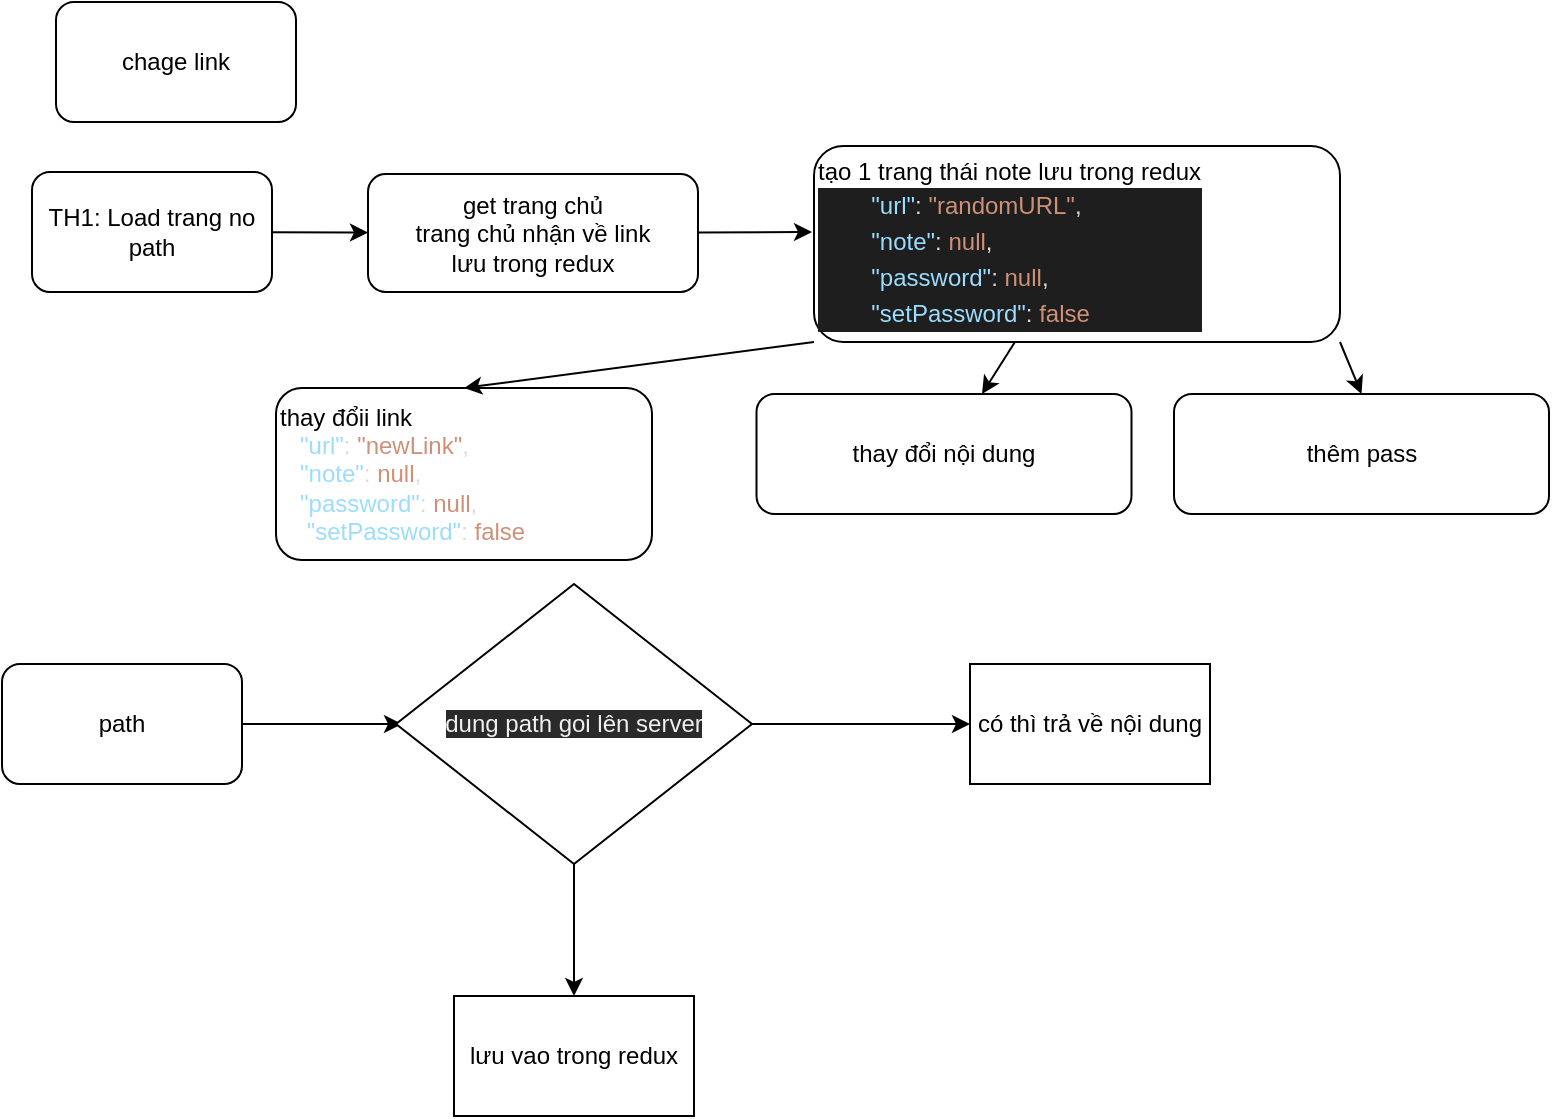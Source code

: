 <mxfile>
    <diagram id="P3JAaZjUcmT-iTAm8GYp" name="Page-1">
        <mxGraphModel dx="1082" dy="478" grid="0" gridSize="10" guides="1" tooltips="1" connect="1" arrows="1" fold="1" page="1" pageScale="1" pageWidth="850" pageHeight="1100" math="0" shadow="0">
            <root>
                <mxCell id="0"/>
                <mxCell id="1" parent="0"/>
                <mxCell id="2" value="chage link" style="rounded=1;whiteSpace=wrap;html=1;" vertex="1" parent="1">
                    <mxGeometry x="34" y="69" width="120" height="60" as="geometry"/>
                </mxCell>
                <mxCell id="6" style="edgeStyle=none;html=1;" edge="1" parent="1" source="3" target="5">
                    <mxGeometry relative="1" as="geometry"/>
                </mxCell>
                <mxCell id="3" value="TH1: Load trang no path" style="whiteSpace=wrap;html=1;rounded=1;" vertex="1" parent="1">
                    <mxGeometry x="22" y="154" width="120" height="60" as="geometry"/>
                </mxCell>
                <mxCell id="8" value="" style="edgeStyle=none;html=1;" edge="1" parent="1" source="5">
                    <mxGeometry relative="1" as="geometry">
                        <mxPoint x="412" y="184" as="targetPoint"/>
                        <Array as="points"/>
                    </mxGeometry>
                </mxCell>
                <mxCell id="5" value="get trang chủ&lt;br&gt;trang chủ nhận về link&lt;br&gt;lưu trong redux&lt;br&gt;" style="whiteSpace=wrap;html=1;rounded=1;" vertex="1" parent="1">
                    <mxGeometry x="190" y="155" width="165" height="59" as="geometry"/>
                </mxCell>
                <mxCell id="7" value="thay đổi nội dung" style="whiteSpace=wrap;html=1;rounded=1;" vertex="1" parent="1">
                    <mxGeometry x="384.25" y="265" width="187.5" height="60" as="geometry"/>
                </mxCell>
                <mxCell id="10" value="thay đổii link&lt;br&gt;&lt;div style=&quot;color: rgb(212 , 212 , 212)&quot;&gt;&amp;nbsp; &amp;nbsp;&lt;span style=&quot;color: rgb(156 , 220 , 254)&quot;&gt;&quot;url&quot;&lt;/span&gt;&lt;span style=&quot;color: rgb(220 , 220 , 220)&quot;&gt;:&lt;/span&gt;&amp;nbsp;&lt;span style=&quot;color: rgb(206 , 145 , 120)&quot;&gt;&quot;newLink&quot;&lt;/span&gt;&lt;span style=&quot;color: rgb(220 , 220 , 220)&quot;&gt;,&lt;/span&gt;&lt;/div&gt;&lt;div&gt;&lt;font color=&quot;#d4d4d4&quot;&gt;&amp;nbsp; &amp;nbsp;&lt;/font&gt;&lt;span style=&quot;color: rgb(156 , 220 , 254)&quot;&gt;&quot;note&quot;&lt;/span&gt;&lt;span style=&quot;color: rgb(220 , 220 , 220)&quot;&gt;:&lt;/span&gt;&lt;font color=&quot;#d4d4d4&quot;&gt;&amp;nbsp;&lt;/font&gt;&lt;font color=&quot;#ce9178&quot;&gt;null&lt;/font&gt;&lt;span style=&quot;color: rgb(220 , 220 , 220)&quot;&gt;,&lt;/span&gt;&lt;/div&gt;&lt;div style=&quot;color: rgb(212 , 212 , 212)&quot;&gt;&amp;nbsp;&amp;nbsp;&amp;nbsp;&lt;span style=&quot;color: rgb(156 , 220 , 254)&quot;&gt;&quot;password&quot;&lt;/span&gt;&lt;span style=&quot;color: rgb(220 , 220 , 220)&quot;&gt;:&lt;/span&gt;&amp;nbsp;&lt;span style=&quot;color: rgb(206 , 145 , 120)&quot;&gt;null&lt;/span&gt;&lt;span style=&quot;color: rgb(220 , 220 , 220)&quot;&gt;,&lt;/span&gt;&lt;/div&gt;&lt;div style=&quot;color: rgb(212 , 212 , 212)&quot;&gt;&amp;nbsp;&amp;nbsp;&amp;nbsp;&amp;nbsp;&lt;span style=&quot;color: rgb(156 , 220 , 254)&quot;&gt;&quot;setPassword&quot;&lt;/span&gt;&lt;span style=&quot;color: rgb(220 , 220 , 220)&quot;&gt;:&lt;/span&gt;&amp;nbsp;&lt;span style=&quot;color: rgb(206 , 145 , 120)&quot;&gt;false&lt;/span&gt;&lt;/div&gt;" style="rounded=1;whiteSpace=wrap;html=1;align=left;" vertex="1" parent="1">
                    <mxGeometry x="144" y="262" width="188" height="86" as="geometry"/>
                </mxCell>
                <mxCell id="13" style="edgeStyle=none;html=1;exitX=0;exitY=1;exitDx=0;exitDy=0;entryX=0.5;entryY=0;entryDx=0;entryDy=0;" edge="1" parent="1" source="11" target="10">
                    <mxGeometry relative="1" as="geometry"/>
                </mxCell>
                <mxCell id="14" style="edgeStyle=none;html=1;" edge="1" parent="1" source="11" target="7">
                    <mxGeometry relative="1" as="geometry"/>
                </mxCell>
                <mxCell id="16" style="edgeStyle=none;html=1;exitX=1;exitY=1;exitDx=0;exitDy=0;entryX=0.5;entryY=0;entryDx=0;entryDy=0;" edge="1" parent="1" source="11" target="15">
                    <mxGeometry relative="1" as="geometry"/>
                </mxCell>
                <mxCell id="11" value="tạo 1 trang thái note lưu trong redux&lt;br&gt;&lt;div style=&quot;background-color: rgb(30 , 30 , 30) ; line-height: 18px&quot;&gt;&lt;div style=&quot;color: rgb(212 , 212 , 212)&quot;&gt;&amp;nbsp; &amp;nbsp; &amp;nbsp; &amp;nbsp; &lt;span style=&quot;color: rgb(156 , 220 , 254)&quot;&gt;&quot;url&quot;&lt;/span&gt;&lt;span style=&quot;color: rgb(220 , 220 , 220)&quot;&gt;:&lt;/span&gt;&amp;nbsp;&lt;span style=&quot;color: rgb(206 , 145 , 120)&quot;&gt;&quot;randomURL&quot;&lt;/span&gt;&lt;span style=&quot;color: rgb(220 , 220 , 220)&quot;&gt;,&lt;/span&gt;&lt;/div&gt;&lt;div&gt;&lt;font color=&quot;#d4d4d4&quot;&gt;&amp;nbsp;&amp;nbsp;&amp;nbsp;&amp;nbsp;&amp;nbsp;&amp;nbsp;&amp;nbsp;&amp;nbsp;&lt;/font&gt;&lt;span style=&quot;color: rgb(156 , 220 , 254)&quot;&gt;&quot;note&quot;&lt;/span&gt;&lt;span style=&quot;color: rgb(220 , 220 , 220)&quot;&gt;:&lt;/span&gt;&lt;font color=&quot;#d4d4d4&quot;&gt;&amp;nbsp;&lt;/font&gt;&lt;font color=&quot;#ce9178&quot;&gt;null&lt;/font&gt;&lt;span style=&quot;color: rgb(220 , 220 , 220)&quot;&gt;,&lt;/span&gt;&lt;/div&gt;&lt;div style=&quot;color: rgb(212 , 212 , 212)&quot;&gt;&amp;nbsp;&amp;nbsp;&amp;nbsp;&amp;nbsp;&amp;nbsp;&amp;nbsp;&amp;nbsp;&amp;nbsp;&lt;span style=&quot;color: #9cdcfe&quot;&gt;&quot;password&quot;&lt;/span&gt;&lt;span style=&quot;color: #dcdcdc&quot;&gt;:&lt;/span&gt;&amp;nbsp;&lt;span style=&quot;color: #ce9178&quot;&gt;null&lt;/span&gt;&lt;span style=&quot;color: #dcdcdc&quot;&gt;,&lt;/span&gt;&lt;/div&gt;&lt;div style=&quot;color: rgb(212 , 212 , 212)&quot;&gt;&amp;nbsp;&amp;nbsp;&amp;nbsp;&amp;nbsp;&amp;nbsp;&amp;nbsp;&amp;nbsp;&amp;nbsp;&lt;span style=&quot;color: #9cdcfe&quot;&gt;&quot;setPassword&quot;&lt;/span&gt;&lt;span style=&quot;color: #dcdcdc&quot;&gt;:&lt;/span&gt;&amp;nbsp;&lt;span style=&quot;color: #ce9178&quot;&gt;false&lt;/span&gt;&lt;/div&gt;&lt;/div&gt;" style="whiteSpace=wrap;html=1;rounded=1;align=left;" vertex="1" parent="1">
                    <mxGeometry x="413" y="141" width="263" height="98" as="geometry"/>
                </mxCell>
                <mxCell id="15" value="thêm pass" style="whiteSpace=wrap;html=1;rounded=1;" vertex="1" parent="1">
                    <mxGeometry x="593" y="265" width="187.5" height="60" as="geometry"/>
                </mxCell>
                <mxCell id="19" value="" style="edgeStyle=none;html=1;" edge="1" parent="1" source="17">
                    <mxGeometry relative="1" as="geometry">
                        <mxPoint x="207" y="430" as="targetPoint"/>
                    </mxGeometry>
                </mxCell>
                <mxCell id="17" value="path" style="rounded=1;whiteSpace=wrap;html=1;" vertex="1" parent="1">
                    <mxGeometry x="7" y="400" width="120" height="60" as="geometry"/>
                </mxCell>
                <mxCell id="22" value="" style="edgeStyle=none;html=1;" edge="1" parent="1" source="20" target="21">
                    <mxGeometry relative="1" as="geometry"/>
                </mxCell>
                <mxCell id="24" value="" style="edgeStyle=none;html=1;" edge="1" parent="1" source="20" target="23">
                    <mxGeometry relative="1" as="geometry"/>
                </mxCell>
                <mxCell id="20" value="&#10;&#10;&lt;span style=&quot;color: rgb(240, 240, 240); font-family: helvetica; font-size: 12px; font-style: normal; font-weight: 400; letter-spacing: normal; text-align: center; text-indent: 0px; text-transform: none; word-spacing: 0px; background-color: rgb(42, 42, 42); display: inline; float: none;&quot;&gt;dung path goi lên server&lt;/span&gt;&#10;&#10;" style="rhombus;whiteSpace=wrap;html=1;" vertex="1" parent="1">
                    <mxGeometry x="204" y="360" width="178" height="140" as="geometry"/>
                </mxCell>
                <mxCell id="21" value="có thì trả về nội dung" style="whiteSpace=wrap;html=1;" vertex="1" parent="1">
                    <mxGeometry x="491" y="400" width="120" height="60" as="geometry"/>
                </mxCell>
                <mxCell id="23" value="lưu vao trong redux" style="whiteSpace=wrap;html=1;" vertex="1" parent="1">
                    <mxGeometry x="233" y="566" width="120" height="60" as="geometry"/>
                </mxCell>
            </root>
        </mxGraphModel>
    </diagram>
</mxfile>